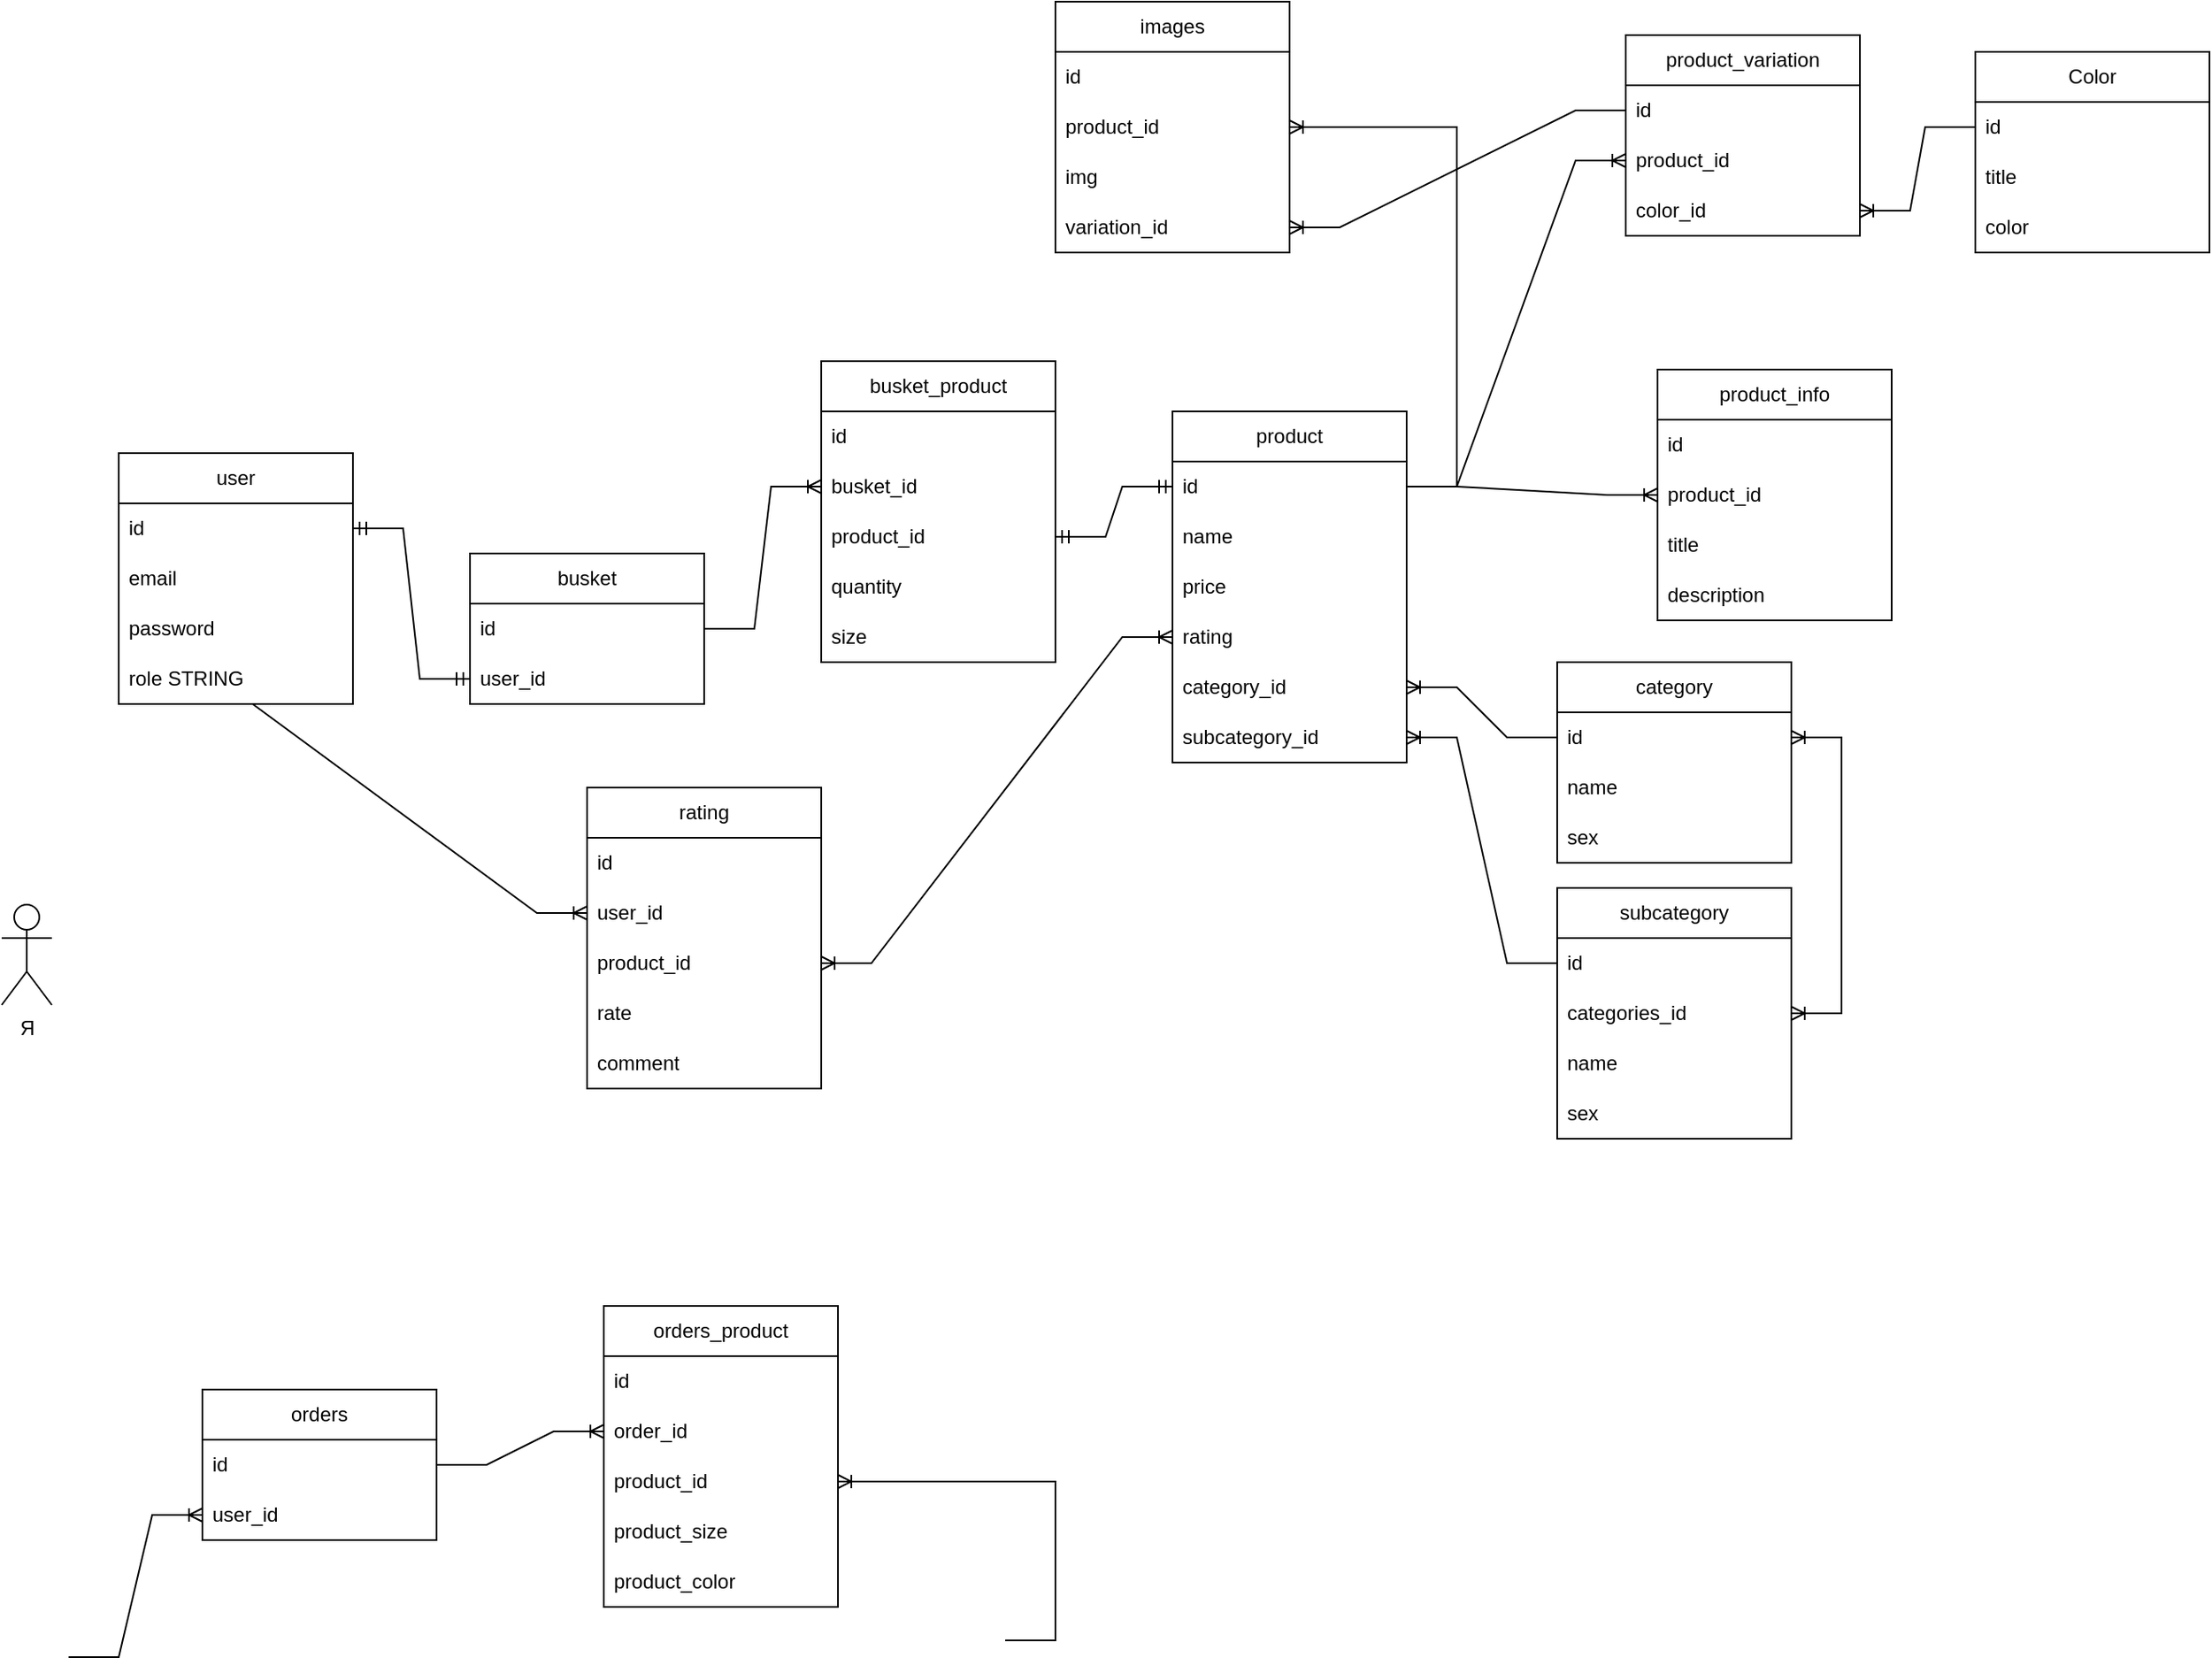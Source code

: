 <mxfile version="22.1.11" type="device">
  <diagram name="Сторінка-1" id="YkCIXC7knHmluyiYkISt">
    <mxGraphModel dx="1434" dy="780" grid="1" gridSize="10" guides="1" tooltips="1" connect="1" arrows="1" fold="1" page="1" pageScale="1" pageWidth="827" pageHeight="1169" math="0" shadow="0">
      <root>
        <mxCell id="0" />
        <mxCell id="1" parent="0" />
        <mxCell id="5MWL0-nEI8ZgV904CVtz-1" value="user" style="swimlane;fontStyle=0;childLayout=stackLayout;horizontal=1;startSize=30;horizontalStack=0;resizeParent=1;resizeParentMax=0;resizeLast=0;collapsible=1;marginBottom=0;whiteSpace=wrap;html=1;" parent="1" vertex="1">
          <mxGeometry x="150" y="310" width="140" height="150" as="geometry" />
        </mxCell>
        <mxCell id="5MWL0-nEI8ZgV904CVtz-2" value="id" style="text;strokeColor=none;fillColor=none;align=left;verticalAlign=middle;spacingLeft=4;spacingRight=4;overflow=hidden;points=[[0,0.5],[1,0.5]];portConstraint=eastwest;rotatable=0;whiteSpace=wrap;html=1;" parent="5MWL0-nEI8ZgV904CVtz-1" vertex="1">
          <mxGeometry y="30" width="140" height="30" as="geometry" />
        </mxCell>
        <mxCell id="5MWL0-nEI8ZgV904CVtz-3" value="email" style="text;strokeColor=none;fillColor=none;align=left;verticalAlign=middle;spacingLeft=4;spacingRight=4;overflow=hidden;points=[[0,0.5],[1,0.5]];portConstraint=eastwest;rotatable=0;whiteSpace=wrap;html=1;" parent="5MWL0-nEI8ZgV904CVtz-1" vertex="1">
          <mxGeometry y="60" width="140" height="30" as="geometry" />
        </mxCell>
        <mxCell id="5MWL0-nEI8ZgV904CVtz-4" value="password" style="text;strokeColor=none;fillColor=none;align=left;verticalAlign=middle;spacingLeft=4;spacingRight=4;overflow=hidden;points=[[0,0.5],[1,0.5]];portConstraint=eastwest;rotatable=0;whiteSpace=wrap;html=1;" parent="5MWL0-nEI8ZgV904CVtz-1" vertex="1">
          <mxGeometry y="90" width="140" height="30" as="geometry" />
        </mxCell>
        <mxCell id="5MWL0-nEI8ZgV904CVtz-5" value="role STRING" style="text;strokeColor=none;fillColor=none;align=left;verticalAlign=middle;spacingLeft=4;spacingRight=4;overflow=hidden;points=[[0,0.5],[1,0.5]];portConstraint=eastwest;rotatable=0;whiteSpace=wrap;html=1;" parent="5MWL0-nEI8ZgV904CVtz-1" vertex="1">
          <mxGeometry y="120" width="140" height="30" as="geometry" />
        </mxCell>
        <mxCell id="5MWL0-nEI8ZgV904CVtz-6" value="busket" style="swimlane;fontStyle=0;childLayout=stackLayout;horizontal=1;startSize=30;horizontalStack=0;resizeParent=1;resizeParentMax=0;resizeLast=0;collapsible=1;marginBottom=0;whiteSpace=wrap;html=1;" parent="1" vertex="1">
          <mxGeometry x="360" y="370" width="140" height="90" as="geometry" />
        </mxCell>
        <mxCell id="5MWL0-nEI8ZgV904CVtz-7" value="id" style="text;strokeColor=none;fillColor=none;align=left;verticalAlign=middle;spacingLeft=4;spacingRight=4;overflow=hidden;points=[[0,0.5],[1,0.5]];portConstraint=eastwest;rotatable=0;whiteSpace=wrap;html=1;" parent="5MWL0-nEI8ZgV904CVtz-6" vertex="1">
          <mxGeometry y="30" width="140" height="30" as="geometry" />
        </mxCell>
        <mxCell id="5MWL0-nEI8ZgV904CVtz-8" value="user_id" style="text;strokeColor=none;fillColor=none;align=left;verticalAlign=middle;spacingLeft=4;spacingRight=4;overflow=hidden;points=[[0,0.5],[1,0.5]];portConstraint=eastwest;rotatable=0;whiteSpace=wrap;html=1;" parent="5MWL0-nEI8ZgV904CVtz-6" vertex="1">
          <mxGeometry y="60" width="140" height="30" as="geometry" />
        </mxCell>
        <mxCell id="5MWL0-nEI8ZgV904CVtz-11" value="" style="edgeStyle=entityRelationEdgeStyle;fontSize=12;html=1;endArrow=ERmandOne;startArrow=ERmandOne;rounded=0;" parent="1" source="5MWL0-nEI8ZgV904CVtz-2" target="5MWL0-nEI8ZgV904CVtz-8" edge="1">
          <mxGeometry width="100" height="100" relative="1" as="geometry">
            <mxPoint x="350" y="640" as="sourcePoint" />
            <mxPoint x="450" y="540" as="targetPoint" />
          </mxGeometry>
        </mxCell>
        <mxCell id="5MWL0-nEI8ZgV904CVtz-12" value="product" style="swimlane;fontStyle=0;childLayout=stackLayout;horizontal=1;startSize=30;horizontalStack=0;resizeParent=1;resizeParentMax=0;resizeLast=0;collapsible=1;marginBottom=0;whiteSpace=wrap;html=1;" parent="1" vertex="1">
          <mxGeometry x="780" y="285" width="140" height="210" as="geometry" />
        </mxCell>
        <mxCell id="5MWL0-nEI8ZgV904CVtz-13" value="id" style="text;strokeColor=none;fillColor=none;align=left;verticalAlign=middle;spacingLeft=4;spacingRight=4;overflow=hidden;points=[[0,0.5],[1,0.5]];portConstraint=eastwest;rotatable=0;whiteSpace=wrap;html=1;" parent="5MWL0-nEI8ZgV904CVtz-12" vertex="1">
          <mxGeometry y="30" width="140" height="30" as="geometry" />
        </mxCell>
        <mxCell id="5MWL0-nEI8ZgV904CVtz-14" value="name" style="text;strokeColor=none;fillColor=none;align=left;verticalAlign=middle;spacingLeft=4;spacingRight=4;overflow=hidden;points=[[0,0.5],[1,0.5]];portConstraint=eastwest;rotatable=0;whiteSpace=wrap;html=1;" parent="5MWL0-nEI8ZgV904CVtz-12" vertex="1">
          <mxGeometry y="60" width="140" height="30" as="geometry" />
        </mxCell>
        <mxCell id="5MWL0-nEI8ZgV904CVtz-15" value="price" style="text;strokeColor=none;fillColor=none;align=left;verticalAlign=middle;spacingLeft=4;spacingRight=4;overflow=hidden;points=[[0,0.5],[1,0.5]];portConstraint=eastwest;rotatable=0;whiteSpace=wrap;html=1;" parent="5MWL0-nEI8ZgV904CVtz-12" vertex="1">
          <mxGeometry y="90" width="140" height="30" as="geometry" />
        </mxCell>
        <mxCell id="5MWL0-nEI8ZgV904CVtz-16" value="rating" style="text;strokeColor=none;fillColor=none;align=left;verticalAlign=middle;spacingLeft=4;spacingRight=4;overflow=hidden;points=[[0,0.5],[1,0.5]];portConstraint=eastwest;rotatable=0;whiteSpace=wrap;html=1;" parent="5MWL0-nEI8ZgV904CVtz-12" vertex="1">
          <mxGeometry y="120" width="140" height="30" as="geometry" />
        </mxCell>
        <mxCell id="5MWL0-nEI8ZgV904CVtz-18" value="category_id" style="text;strokeColor=none;fillColor=none;align=left;verticalAlign=middle;spacingLeft=4;spacingRight=4;overflow=hidden;points=[[0,0.5],[1,0.5]];portConstraint=eastwest;rotatable=0;whiteSpace=wrap;html=1;" parent="5MWL0-nEI8ZgV904CVtz-12" vertex="1">
          <mxGeometry y="150" width="140" height="30" as="geometry" />
        </mxCell>
        <mxCell id="vkrqikl-NQeGXm39CAuh-4" value="subcategory_id" style="text;strokeColor=none;fillColor=none;align=left;verticalAlign=middle;spacingLeft=4;spacingRight=4;overflow=hidden;points=[[0,0.5],[1,0.5]];portConstraint=eastwest;rotatable=0;whiteSpace=wrap;html=1;" parent="5MWL0-nEI8ZgV904CVtz-12" vertex="1">
          <mxGeometry y="180" width="140" height="30" as="geometry" />
        </mxCell>
        <mxCell id="5MWL0-nEI8ZgV904CVtz-20" value="category" style="swimlane;fontStyle=0;childLayout=stackLayout;horizontal=1;startSize=30;horizontalStack=0;resizeParent=1;resizeParentMax=0;resizeLast=0;collapsible=1;marginBottom=0;whiteSpace=wrap;html=1;" parent="1" vertex="1">
          <mxGeometry x="1010" y="435" width="140" height="120" as="geometry" />
        </mxCell>
        <mxCell id="5MWL0-nEI8ZgV904CVtz-21" value="id" style="text;strokeColor=none;fillColor=none;align=left;verticalAlign=middle;spacingLeft=4;spacingRight=4;overflow=hidden;points=[[0,0.5],[1,0.5]];portConstraint=eastwest;rotatable=0;whiteSpace=wrap;html=1;" parent="5MWL0-nEI8ZgV904CVtz-20" vertex="1">
          <mxGeometry y="30" width="140" height="30" as="geometry" />
        </mxCell>
        <mxCell id="5MWL0-nEI8ZgV904CVtz-22" value="name" style="text;strokeColor=none;fillColor=none;align=left;verticalAlign=middle;spacingLeft=4;spacingRight=4;overflow=hidden;points=[[0,0.5],[1,0.5]];portConstraint=eastwest;rotatable=0;whiteSpace=wrap;html=1;" parent="5MWL0-nEI8ZgV904CVtz-20" vertex="1">
          <mxGeometry y="60" width="140" height="30" as="geometry" />
        </mxCell>
        <mxCell id="mlr-rR-SufKsn7wQ95hr-1" value="sex" style="text;strokeColor=none;fillColor=none;align=left;verticalAlign=middle;spacingLeft=4;spacingRight=4;overflow=hidden;points=[[0,0.5],[1,0.5]];portConstraint=eastwest;rotatable=0;whiteSpace=wrap;html=1;" parent="5MWL0-nEI8ZgV904CVtz-20" vertex="1">
          <mxGeometry y="90" width="140" height="30" as="geometry" />
        </mxCell>
        <mxCell id="5MWL0-nEI8ZgV904CVtz-26" value="" style="edgeStyle=entityRelationEdgeStyle;fontSize=12;html=1;endArrow=ERoneToMany;rounded=0;" parent="1" source="5MWL0-nEI8ZgV904CVtz-21" target="5MWL0-nEI8ZgV904CVtz-18" edge="1">
          <mxGeometry width="100" height="100" relative="1" as="geometry">
            <mxPoint x="1280" y="600" as="sourcePoint" />
            <mxPoint x="1070" y="470" as="targetPoint" />
            <Array as="points">
              <mxPoint x="1120" y="815" />
              <mxPoint x="1150" y="570" />
              <mxPoint x="1050" y="570" />
              <mxPoint x="1080" y="570" />
              <mxPoint x="900" y="560" />
              <mxPoint x="1120" y="670" />
              <mxPoint x="1080" y="500" />
              <mxPoint x="1120" y="520" />
              <mxPoint x="1130" y="670" />
            </Array>
          </mxGeometry>
        </mxCell>
        <mxCell id="5MWL0-nEI8ZgV904CVtz-28" value="product_info" style="swimlane;fontStyle=0;childLayout=stackLayout;horizontal=1;startSize=30;horizontalStack=0;resizeParent=1;resizeParentMax=0;resizeLast=0;collapsible=1;marginBottom=0;whiteSpace=wrap;html=1;" parent="1" vertex="1">
          <mxGeometry x="1070" y="260" width="140" height="150" as="geometry" />
        </mxCell>
        <mxCell id="5MWL0-nEI8ZgV904CVtz-29" value="id" style="text;strokeColor=none;fillColor=none;align=left;verticalAlign=middle;spacingLeft=4;spacingRight=4;overflow=hidden;points=[[0,0.5],[1,0.5]];portConstraint=eastwest;rotatable=0;whiteSpace=wrap;html=1;" parent="5MWL0-nEI8ZgV904CVtz-28" vertex="1">
          <mxGeometry y="30" width="140" height="30" as="geometry" />
        </mxCell>
        <mxCell id="5MWL0-nEI8ZgV904CVtz-30" value="product_id" style="text;strokeColor=none;fillColor=none;align=left;verticalAlign=middle;spacingLeft=4;spacingRight=4;overflow=hidden;points=[[0,0.5],[1,0.5]];portConstraint=eastwest;rotatable=0;whiteSpace=wrap;html=1;" parent="5MWL0-nEI8ZgV904CVtz-28" vertex="1">
          <mxGeometry y="60" width="140" height="30" as="geometry" />
        </mxCell>
        <mxCell id="5MWL0-nEI8ZgV904CVtz-31" value="title" style="text;strokeColor=none;fillColor=none;align=left;verticalAlign=middle;spacingLeft=4;spacingRight=4;overflow=hidden;points=[[0,0.5],[1,0.5]];portConstraint=eastwest;rotatable=0;whiteSpace=wrap;html=1;" parent="5MWL0-nEI8ZgV904CVtz-28" vertex="1">
          <mxGeometry y="90" width="140" height="30" as="geometry" />
        </mxCell>
        <mxCell id="5MWL0-nEI8ZgV904CVtz-32" value="description" style="text;strokeColor=none;fillColor=none;align=left;verticalAlign=middle;spacingLeft=4;spacingRight=4;overflow=hidden;points=[[0,0.5],[1,0.5]];portConstraint=eastwest;rotatable=0;whiteSpace=wrap;html=1;" parent="5MWL0-nEI8ZgV904CVtz-28" vertex="1">
          <mxGeometry y="120" width="140" height="30" as="geometry" />
        </mxCell>
        <mxCell id="5MWL0-nEI8ZgV904CVtz-33" value="" style="edgeStyle=entityRelationEdgeStyle;fontSize=12;html=1;endArrow=ERoneToMany;rounded=0;" parent="1" source="5MWL0-nEI8ZgV904CVtz-13" target="5MWL0-nEI8ZgV904CVtz-30" edge="1">
          <mxGeometry width="100" height="100" relative="1" as="geometry">
            <mxPoint x="1090" y="720" as="sourcePoint" />
            <mxPoint x="1170" y="530" as="targetPoint" />
            <Array as="points">
              <mxPoint x="1370" y="820" />
              <mxPoint x="1370" y="675" />
              <mxPoint x="1330" y="505" />
              <mxPoint x="1370" y="525" />
              <mxPoint x="1380" y="675" />
            </Array>
          </mxGeometry>
        </mxCell>
        <mxCell id="5MWL0-nEI8ZgV904CVtz-34" value="busket_product" style="swimlane;fontStyle=0;childLayout=stackLayout;horizontal=1;startSize=30;horizontalStack=0;resizeParent=1;resizeParentMax=0;resizeLast=0;collapsible=1;marginBottom=0;whiteSpace=wrap;html=1;" parent="1" vertex="1">
          <mxGeometry x="570" y="255" width="140" height="180" as="geometry" />
        </mxCell>
        <mxCell id="5MWL0-nEI8ZgV904CVtz-35" value="id" style="text;strokeColor=none;fillColor=none;align=left;verticalAlign=middle;spacingLeft=4;spacingRight=4;overflow=hidden;points=[[0,0.5],[1,0.5]];portConstraint=eastwest;rotatable=0;whiteSpace=wrap;html=1;" parent="5MWL0-nEI8ZgV904CVtz-34" vertex="1">
          <mxGeometry y="30" width="140" height="30" as="geometry" />
        </mxCell>
        <mxCell id="5MWL0-nEI8ZgV904CVtz-36" value="busket_id" style="text;strokeColor=none;fillColor=none;align=left;verticalAlign=middle;spacingLeft=4;spacingRight=4;overflow=hidden;points=[[0,0.5],[1,0.5]];portConstraint=eastwest;rotatable=0;whiteSpace=wrap;html=1;" parent="5MWL0-nEI8ZgV904CVtz-34" vertex="1">
          <mxGeometry y="60" width="140" height="30" as="geometry" />
        </mxCell>
        <mxCell id="5MWL0-nEI8ZgV904CVtz-38" value="product_id" style="text;strokeColor=none;fillColor=none;align=left;verticalAlign=middle;spacingLeft=4;spacingRight=4;overflow=hidden;points=[[0,0.5],[1,0.5]];portConstraint=eastwest;rotatable=0;whiteSpace=wrap;html=1;" parent="5MWL0-nEI8ZgV904CVtz-34" vertex="1">
          <mxGeometry y="90" width="140" height="30" as="geometry" />
        </mxCell>
        <mxCell id="gnACn4G0oC28c5RjPpDY-5" value="quantity" style="text;strokeColor=none;fillColor=none;align=left;verticalAlign=middle;spacingLeft=4;spacingRight=4;overflow=hidden;points=[[0,0.5],[1,0.5]];portConstraint=eastwest;rotatable=0;whiteSpace=wrap;html=1;" parent="5MWL0-nEI8ZgV904CVtz-34" vertex="1">
          <mxGeometry y="120" width="140" height="30" as="geometry" />
        </mxCell>
        <mxCell id="mlr-rR-SufKsn7wQ95hr-2" value="size" style="text;strokeColor=none;fillColor=none;align=left;verticalAlign=middle;spacingLeft=4;spacingRight=4;overflow=hidden;points=[[0,0.5],[1,0.5]];portConstraint=eastwest;rotatable=0;whiteSpace=wrap;html=1;" parent="5MWL0-nEI8ZgV904CVtz-34" vertex="1">
          <mxGeometry y="150" width="140" height="30" as="geometry" />
        </mxCell>
        <mxCell id="5MWL0-nEI8ZgV904CVtz-42" value="" style="edgeStyle=entityRelationEdgeStyle;fontSize=12;html=1;endArrow=ERmandOne;startArrow=ERmandOne;rounded=0;" parent="1" source="5MWL0-nEI8ZgV904CVtz-38" target="5MWL0-nEI8ZgV904CVtz-13" edge="1">
          <mxGeometry width="100" height="100" relative="1" as="geometry">
            <mxPoint x="710" y="410" as="sourcePoint" />
            <mxPoint x="780" y="330" as="targetPoint" />
          </mxGeometry>
        </mxCell>
        <mxCell id="5MWL0-nEI8ZgV904CVtz-43" value="" style="edgeStyle=entityRelationEdgeStyle;fontSize=12;html=1;endArrow=ERoneToMany;rounded=0;" parent="1" source="5MWL0-nEI8ZgV904CVtz-7" target="5MWL0-nEI8ZgV904CVtz-36" edge="1">
          <mxGeometry width="100" height="100" relative="1" as="geometry">
            <mxPoint x="490" y="680" as="sourcePoint" />
            <mxPoint x="570" y="490" as="targetPoint" />
            <Array as="points">
              <mxPoint x="770" y="780" />
              <mxPoint x="770" y="635" />
              <mxPoint x="730" y="465" />
              <mxPoint x="770" y="485" />
              <mxPoint x="780" y="635" />
            </Array>
          </mxGeometry>
        </mxCell>
        <mxCell id="5MWL0-nEI8ZgV904CVtz-44" value="rating" style="swimlane;fontStyle=0;childLayout=stackLayout;horizontal=1;startSize=30;horizontalStack=0;resizeParent=1;resizeParentMax=0;resizeLast=0;collapsible=1;marginBottom=0;whiteSpace=wrap;html=1;" parent="1" vertex="1">
          <mxGeometry x="430" y="510" width="140" height="180" as="geometry" />
        </mxCell>
        <mxCell id="5MWL0-nEI8ZgV904CVtz-45" value="id" style="text;strokeColor=none;fillColor=none;align=left;verticalAlign=middle;spacingLeft=4;spacingRight=4;overflow=hidden;points=[[0,0.5],[1,0.5]];portConstraint=eastwest;rotatable=0;whiteSpace=wrap;html=1;" parent="5MWL0-nEI8ZgV904CVtz-44" vertex="1">
          <mxGeometry y="30" width="140" height="30" as="geometry" />
        </mxCell>
        <mxCell id="5MWL0-nEI8ZgV904CVtz-46" value="user_id" style="text;strokeColor=none;fillColor=none;align=left;verticalAlign=middle;spacingLeft=4;spacingRight=4;overflow=hidden;points=[[0,0.5],[1,0.5]];portConstraint=eastwest;rotatable=0;whiteSpace=wrap;html=1;" parent="5MWL0-nEI8ZgV904CVtz-44" vertex="1">
          <mxGeometry y="60" width="140" height="30" as="geometry" />
        </mxCell>
        <mxCell id="5MWL0-nEI8ZgV904CVtz-47" value="product_id" style="text;strokeColor=none;fillColor=none;align=left;verticalAlign=middle;spacingLeft=4;spacingRight=4;overflow=hidden;points=[[0,0.5],[1,0.5]];portConstraint=eastwest;rotatable=0;whiteSpace=wrap;html=1;" parent="5MWL0-nEI8ZgV904CVtz-44" vertex="1">
          <mxGeometry y="90" width="140" height="30" as="geometry" />
        </mxCell>
        <mxCell id="5MWL0-nEI8ZgV904CVtz-48" value="rate" style="text;strokeColor=none;fillColor=none;align=left;verticalAlign=middle;spacingLeft=4;spacingRight=4;overflow=hidden;points=[[0,0.5],[1,0.5]];portConstraint=eastwest;rotatable=0;whiteSpace=wrap;html=1;" parent="5MWL0-nEI8ZgV904CVtz-44" vertex="1">
          <mxGeometry y="120" width="140" height="30" as="geometry" />
        </mxCell>
        <mxCell id="mlr-rR-SufKsn7wQ95hr-16" value="comment" style="text;strokeColor=none;fillColor=none;align=left;verticalAlign=middle;spacingLeft=4;spacingRight=4;overflow=hidden;points=[[0,0.5],[1,0.5]];portConstraint=eastwest;rotatable=0;whiteSpace=wrap;html=1;" parent="5MWL0-nEI8ZgV904CVtz-44" vertex="1">
          <mxGeometry y="150" width="140" height="30" as="geometry" />
        </mxCell>
        <mxCell id="5MWL0-nEI8ZgV904CVtz-49" value="" style="edgeStyle=entityRelationEdgeStyle;fontSize=12;html=1;endArrow=ERoneToMany;rounded=0;" parent="1" target="5MWL0-nEI8ZgV904CVtz-46" edge="1">
          <mxGeometry width="100" height="100" relative="1" as="geometry">
            <mxPoint x="200" y="460" as="sourcePoint" />
            <mxPoint x="240" y="655" as="targetPoint" />
            <Array as="points">
              <mxPoint x="420" y="810" />
              <mxPoint x="420" y="665" />
              <mxPoint x="380" y="495" />
              <mxPoint x="420" y="515" />
              <mxPoint x="430" y="665" />
            </Array>
          </mxGeometry>
        </mxCell>
        <mxCell id="5MWL0-nEI8ZgV904CVtz-50" value="" style="edgeStyle=entityRelationEdgeStyle;fontSize=12;html=1;endArrow=ERoneToMany;startArrow=ERoneToMany;rounded=0;startFill=0;endFill=0;" parent="1" source="5MWL0-nEI8ZgV904CVtz-47" target="5MWL0-nEI8ZgV904CVtz-16" edge="1">
          <mxGeometry width="100" height="100" relative="1" as="geometry">
            <mxPoint x="450.94" y="615.99" as="sourcePoint" />
            <mxPoint x="780" y="460" as="targetPoint" />
          </mxGeometry>
        </mxCell>
        <mxCell id="gnACn4G0oC28c5RjPpDY-8" value="subcategory" style="swimlane;fontStyle=0;childLayout=stackLayout;horizontal=1;startSize=30;horizontalStack=0;resizeParent=1;resizeParentMax=0;resizeLast=0;collapsible=1;marginBottom=0;whiteSpace=wrap;html=1;" parent="1" vertex="1">
          <mxGeometry x="1010" y="570" width="140" height="150" as="geometry" />
        </mxCell>
        <mxCell id="gnACn4G0oC28c5RjPpDY-9" value="id" style="text;strokeColor=none;fillColor=none;align=left;verticalAlign=middle;spacingLeft=4;spacingRight=4;overflow=hidden;points=[[0,0.5],[1,0.5]];portConstraint=eastwest;rotatable=0;whiteSpace=wrap;html=1;" parent="gnACn4G0oC28c5RjPpDY-8" vertex="1">
          <mxGeometry y="30" width="140" height="30" as="geometry" />
        </mxCell>
        <mxCell id="gnACn4G0oC28c5RjPpDY-12" value="categories_id" style="text;strokeColor=none;fillColor=none;align=left;verticalAlign=middle;spacingLeft=4;spacingRight=4;overflow=hidden;points=[[0,0.5],[1,0.5]];portConstraint=eastwest;rotatable=0;whiteSpace=wrap;html=1;" parent="gnACn4G0oC28c5RjPpDY-8" vertex="1">
          <mxGeometry y="60" width="140" height="30" as="geometry" />
        </mxCell>
        <mxCell id="gnACn4G0oC28c5RjPpDY-10" value="name" style="text;strokeColor=none;fillColor=none;align=left;verticalAlign=middle;spacingLeft=4;spacingRight=4;overflow=hidden;points=[[0,0.5],[1,0.5]];portConstraint=eastwest;rotatable=0;whiteSpace=wrap;html=1;" parent="gnACn4G0oC28c5RjPpDY-8" vertex="1">
          <mxGeometry y="90" width="140" height="30" as="geometry" />
        </mxCell>
        <mxCell id="vkrqikl-NQeGXm39CAuh-9" value="sex" style="text;strokeColor=none;fillColor=none;align=left;verticalAlign=middle;spacingLeft=4;spacingRight=4;overflow=hidden;points=[[0,0.5],[1,0.5]];portConstraint=eastwest;rotatable=0;whiteSpace=wrap;html=1;" parent="gnACn4G0oC28c5RjPpDY-8" vertex="1">
          <mxGeometry y="120" width="140" height="30" as="geometry" />
        </mxCell>
        <mxCell id="gnACn4G0oC28c5RjPpDY-13" value="" style="fontSize=12;html=1;endArrow=ERoneToMany;rounded=0;edgeStyle=entityRelationEdgeStyle;elbow=vertical;" parent="1" source="gnACn4G0oC28c5RjPpDY-9" target="vkrqikl-NQeGXm39CAuh-4" edge="1">
          <mxGeometry width="100" height="100" relative="1" as="geometry">
            <mxPoint x="720" y="625" as="sourcePoint" />
            <mxPoint x="770" y="480" as="targetPoint" />
            <Array as="points">
              <mxPoint x="760" y="550" />
              <mxPoint x="880" y="590" />
            </Array>
          </mxGeometry>
        </mxCell>
        <mxCell id="gnACn4G0oC28c5RjPpDY-14" value="Я" style="shape=umlActor;verticalLabelPosition=bottom;verticalAlign=top;html=1;outlineConnect=0;" parent="1" vertex="1">
          <mxGeometry x="80" y="580" width="30" height="60" as="geometry" />
        </mxCell>
        <mxCell id="gnACn4G0oC28c5RjPpDY-15" value="images" style="swimlane;fontStyle=0;childLayout=stackLayout;horizontal=1;startSize=30;horizontalStack=0;resizeParent=1;resizeParentMax=0;resizeLast=0;collapsible=1;marginBottom=0;whiteSpace=wrap;html=1;" parent="1" vertex="1">
          <mxGeometry x="710" y="40" width="140" height="150" as="geometry" />
        </mxCell>
        <mxCell id="gnACn4G0oC28c5RjPpDY-16" value="id" style="text;strokeColor=none;fillColor=none;align=left;verticalAlign=middle;spacingLeft=4;spacingRight=4;overflow=hidden;points=[[0,0.5],[1,0.5]];portConstraint=eastwest;rotatable=0;whiteSpace=wrap;html=1;" parent="gnACn4G0oC28c5RjPpDY-15" vertex="1">
          <mxGeometry y="30" width="140" height="30" as="geometry" />
        </mxCell>
        <mxCell id="gnACn4G0oC28c5RjPpDY-17" value="product_id" style="text;strokeColor=none;fillColor=none;align=left;verticalAlign=middle;spacingLeft=4;spacingRight=4;overflow=hidden;points=[[0,0.5],[1,0.5]];portConstraint=eastwest;rotatable=0;whiteSpace=wrap;html=1;" parent="gnACn4G0oC28c5RjPpDY-15" vertex="1">
          <mxGeometry y="60" width="140" height="30" as="geometry" />
        </mxCell>
        <mxCell id="gnACn4G0oC28c5RjPpDY-18" value="img" style="text;strokeColor=none;fillColor=none;align=left;verticalAlign=middle;spacingLeft=4;spacingRight=4;overflow=hidden;points=[[0,0.5],[1,0.5]];portConstraint=eastwest;rotatable=0;whiteSpace=wrap;html=1;" parent="gnACn4G0oC28c5RjPpDY-15" vertex="1">
          <mxGeometry y="90" width="140" height="30" as="geometry" />
        </mxCell>
        <mxCell id="vkrqikl-NQeGXm39CAuh-10" value="variation_id" style="text;strokeColor=none;fillColor=none;align=left;verticalAlign=middle;spacingLeft=4;spacingRight=4;overflow=hidden;points=[[0,0.5],[1,0.5]];portConstraint=eastwest;rotatable=0;whiteSpace=wrap;html=1;" parent="gnACn4G0oC28c5RjPpDY-15" vertex="1">
          <mxGeometry y="120" width="140" height="30" as="geometry" />
        </mxCell>
        <mxCell id="gnACn4G0oC28c5RjPpDY-19" value="" style="edgeStyle=entityRelationEdgeStyle;fontSize=12;html=1;endArrow=ERoneToMany;rounded=0;" parent="1" source="5MWL0-nEI8ZgV904CVtz-13" target="gnACn4G0oC28c5RjPpDY-17" edge="1">
          <mxGeometry width="100" height="100" relative="1" as="geometry">
            <mxPoint x="950" y="425" as="sourcePoint" />
            <mxPoint x="1020" y="370" as="targetPoint" />
            <Array as="points">
              <mxPoint x="1400" y="915" />
              <mxPoint x="1400" y="770" />
              <mxPoint x="1360" y="600" />
              <mxPoint x="1400" y="620" />
              <mxPoint x="1410" y="770" />
            </Array>
          </mxGeometry>
        </mxCell>
        <mxCell id="gnACn4G0oC28c5RjPpDY-23" value="orders" style="swimlane;fontStyle=0;childLayout=stackLayout;horizontal=1;startSize=30;horizontalStack=0;resizeParent=1;resizeParentMax=0;resizeLast=0;collapsible=1;marginBottom=0;whiteSpace=wrap;html=1;" parent="1" vertex="1">
          <mxGeometry x="200" y="870" width="140" height="90" as="geometry" />
        </mxCell>
        <mxCell id="gnACn4G0oC28c5RjPpDY-24" value="id" style="text;strokeColor=none;fillColor=none;align=left;verticalAlign=middle;spacingLeft=4;spacingRight=4;overflow=hidden;points=[[0,0.5],[1,0.5]];portConstraint=eastwest;rotatable=0;whiteSpace=wrap;html=1;" parent="gnACn4G0oC28c5RjPpDY-23" vertex="1">
          <mxGeometry y="30" width="140" height="30" as="geometry" />
        </mxCell>
        <mxCell id="gnACn4G0oC28c5RjPpDY-25" value="user_id" style="text;strokeColor=none;fillColor=none;align=left;verticalAlign=middle;spacingLeft=4;spacingRight=4;overflow=hidden;points=[[0,0.5],[1,0.5]];portConstraint=eastwest;rotatable=0;whiteSpace=wrap;html=1;" parent="gnACn4G0oC28c5RjPpDY-23" vertex="1">
          <mxGeometry y="60" width="140" height="30" as="geometry" />
        </mxCell>
        <mxCell id="gnACn4G0oC28c5RjPpDY-28" value="orders_product" style="swimlane;fontStyle=0;childLayout=stackLayout;horizontal=1;startSize=30;horizontalStack=0;resizeParent=1;resizeParentMax=0;resizeLast=0;collapsible=1;marginBottom=0;whiteSpace=wrap;html=1;" parent="1" vertex="1">
          <mxGeometry x="440" y="820" width="140" height="180" as="geometry" />
        </mxCell>
        <mxCell id="gnACn4G0oC28c5RjPpDY-29" value="id" style="text;strokeColor=none;fillColor=none;align=left;verticalAlign=middle;spacingLeft=4;spacingRight=4;overflow=hidden;points=[[0,0.5],[1,0.5]];portConstraint=eastwest;rotatable=0;whiteSpace=wrap;html=1;" parent="gnACn4G0oC28c5RjPpDY-28" vertex="1">
          <mxGeometry y="30" width="140" height="30" as="geometry" />
        </mxCell>
        <mxCell id="gnACn4G0oC28c5RjPpDY-31" value="order_id" style="text;strokeColor=none;fillColor=none;align=left;verticalAlign=middle;spacingLeft=4;spacingRight=4;overflow=hidden;points=[[0,0.5],[1,0.5]];portConstraint=eastwest;rotatable=0;whiteSpace=wrap;html=1;" parent="gnACn4G0oC28c5RjPpDY-28" vertex="1">
          <mxGeometry y="60" width="140" height="30" as="geometry" />
        </mxCell>
        <mxCell id="gnACn4G0oC28c5RjPpDY-30" value="product_id" style="text;strokeColor=none;fillColor=none;align=left;verticalAlign=middle;spacingLeft=4;spacingRight=4;overflow=hidden;points=[[0,0.5],[1,0.5]];portConstraint=eastwest;rotatable=0;whiteSpace=wrap;html=1;" parent="gnACn4G0oC28c5RjPpDY-28" vertex="1">
          <mxGeometry y="90" width="140" height="30" as="geometry" />
        </mxCell>
        <mxCell id="gnACn4G0oC28c5RjPpDY-33" value="product_size" style="text;strokeColor=none;fillColor=none;align=left;verticalAlign=middle;spacingLeft=4;spacingRight=4;overflow=hidden;points=[[0,0.5],[1,0.5]];portConstraint=eastwest;rotatable=0;whiteSpace=wrap;html=1;" parent="gnACn4G0oC28c5RjPpDY-28" vertex="1">
          <mxGeometry y="120" width="140" height="30" as="geometry" />
        </mxCell>
        <mxCell id="gnACn4G0oC28c5RjPpDY-34" value="product_color" style="text;strokeColor=none;fillColor=none;align=left;verticalAlign=middle;spacingLeft=4;spacingRight=4;overflow=hidden;points=[[0,0.5],[1,0.5]];portConstraint=eastwest;rotatable=0;whiteSpace=wrap;html=1;" parent="gnACn4G0oC28c5RjPpDY-28" vertex="1">
          <mxGeometry y="150" width="140" height="30" as="geometry" />
        </mxCell>
        <mxCell id="gnACn4G0oC28c5RjPpDY-32" value="" style="edgeStyle=entityRelationEdgeStyle;fontSize=12;html=1;endArrow=ERoneToMany;rounded=0;" parent="1" source="gnACn4G0oC28c5RjPpDY-24" target="gnACn4G0oC28c5RjPpDY-31" edge="1">
          <mxGeometry width="100" height="100" relative="1" as="geometry">
            <mxPoint x="599.5" y="995" as="sourcePoint" />
            <mxPoint x="660.5" y="830" as="targetPoint" />
            <Array as="points">
              <mxPoint x="1049.5" y="1485" />
              <mxPoint x="1049.5" y="1340" />
              <mxPoint x="1009.5" y="1170" />
              <mxPoint x="1049.5" y="1190" />
              <mxPoint x="1059.5" y="1340" />
            </Array>
          </mxGeometry>
        </mxCell>
        <mxCell id="gnACn4G0oC28c5RjPpDY-35" value="" style="edgeStyle=entityRelationEdgeStyle;fontSize=12;html=1;endArrow=ERoneToMany;rounded=0;" parent="1" target="gnACn4G0oC28c5RjPpDY-25" edge="1">
          <mxGeometry width="100" height="100" relative="1" as="geometry">
            <mxPoint x="120" y="1030" as="sourcePoint" />
            <mxPoint x="130" y="980" as="targetPoint" />
            <Array as="points">
              <mxPoint x="739.5" y="1570" />
              <mxPoint x="739.5" y="1425" />
              <mxPoint x="699.5" y="1255" />
              <mxPoint x="739.5" y="1275" />
              <mxPoint x="749.5" y="1425" />
            </Array>
          </mxGeometry>
        </mxCell>
        <mxCell id="gnACn4G0oC28c5RjPpDY-36" value="" style="edgeStyle=entityRelationEdgeStyle;fontSize=12;html=1;endArrow=ERoneToMany;rounded=0;" parent="1" target="gnACn4G0oC28c5RjPpDY-30" edge="1">
          <mxGeometry width="100" height="100" relative="1" as="geometry">
            <mxPoint x="680" y="1020" as="sourcePoint" />
            <mxPoint x="740" y="910" as="targetPoint" />
            <Array as="points">
              <mxPoint x="1279.5" y="1535" />
              <mxPoint x="1279.5" y="1390" />
              <mxPoint x="1239.5" y="1220" />
              <mxPoint x="1279.5" y="1240" />
              <mxPoint x="1289.5" y="1390" />
            </Array>
          </mxGeometry>
        </mxCell>
        <mxCell id="mlr-rR-SufKsn7wQ95hr-3" value="Color" style="swimlane;fontStyle=0;childLayout=stackLayout;horizontal=1;startSize=30;horizontalStack=0;resizeParent=1;resizeParentMax=0;resizeLast=0;collapsible=1;marginBottom=0;whiteSpace=wrap;html=1;" parent="1" vertex="1">
          <mxGeometry x="1260" y="70" width="140" height="120" as="geometry" />
        </mxCell>
        <mxCell id="mlr-rR-SufKsn7wQ95hr-4" value="id" style="text;strokeColor=none;fillColor=none;align=left;verticalAlign=middle;spacingLeft=4;spacingRight=4;overflow=hidden;points=[[0,0.5],[1,0.5]];portConstraint=eastwest;rotatable=0;whiteSpace=wrap;html=1;" parent="mlr-rR-SufKsn7wQ95hr-3" vertex="1">
          <mxGeometry y="30" width="140" height="30" as="geometry" />
        </mxCell>
        <mxCell id="mlr-rR-SufKsn7wQ95hr-6" value="title" style="text;strokeColor=none;fillColor=none;align=left;verticalAlign=middle;spacingLeft=4;spacingRight=4;overflow=hidden;points=[[0,0.5],[1,0.5]];portConstraint=eastwest;rotatable=0;whiteSpace=wrap;html=1;" parent="mlr-rR-SufKsn7wQ95hr-3" vertex="1">
          <mxGeometry y="60" width="140" height="30" as="geometry" />
        </mxCell>
        <mxCell id="mlr-rR-SufKsn7wQ95hr-7" value="color" style="text;strokeColor=none;fillColor=none;align=left;verticalAlign=middle;spacingLeft=4;spacingRight=4;overflow=hidden;points=[[0,0.5],[1,0.5]];portConstraint=eastwest;rotatable=0;whiteSpace=wrap;html=1;" parent="mlr-rR-SufKsn7wQ95hr-3" vertex="1">
          <mxGeometry y="90" width="140" height="30" as="geometry" />
        </mxCell>
        <mxCell id="mlr-rR-SufKsn7wQ95hr-8" value="product_variation" style="swimlane;fontStyle=0;childLayout=stackLayout;horizontal=1;startSize=30;horizontalStack=0;resizeParent=1;resizeParentMax=0;resizeLast=0;collapsible=1;marginBottom=0;whiteSpace=wrap;html=1;" parent="1" vertex="1">
          <mxGeometry x="1051" y="60" width="140" height="120" as="geometry" />
        </mxCell>
        <mxCell id="mlr-rR-SufKsn7wQ95hr-9" value="id" style="text;strokeColor=none;fillColor=none;align=left;verticalAlign=middle;spacingLeft=4;spacingRight=4;overflow=hidden;points=[[0,0.5],[1,0.5]];portConstraint=eastwest;rotatable=0;whiteSpace=wrap;html=1;" parent="mlr-rR-SufKsn7wQ95hr-8" vertex="1">
          <mxGeometry y="30" width="140" height="30" as="geometry" />
        </mxCell>
        <mxCell id="mlr-rR-SufKsn7wQ95hr-10" value="product_id" style="text;strokeColor=none;fillColor=none;align=left;verticalAlign=middle;spacingLeft=4;spacingRight=4;overflow=hidden;points=[[0,0.5],[1,0.5]];portConstraint=eastwest;rotatable=0;whiteSpace=wrap;html=1;" parent="mlr-rR-SufKsn7wQ95hr-8" vertex="1">
          <mxGeometry y="60" width="140" height="30" as="geometry" />
        </mxCell>
        <mxCell id="mlr-rR-SufKsn7wQ95hr-11" value="color_id" style="text;strokeColor=none;fillColor=none;align=left;verticalAlign=middle;spacingLeft=4;spacingRight=4;overflow=hidden;points=[[0,0.5],[1,0.5]];portConstraint=eastwest;rotatable=0;whiteSpace=wrap;html=1;" parent="mlr-rR-SufKsn7wQ95hr-8" vertex="1">
          <mxGeometry y="90" width="140" height="30" as="geometry" />
        </mxCell>
        <mxCell id="mlr-rR-SufKsn7wQ95hr-14" value="" style="edgeStyle=entityRelationEdgeStyle;fontSize=12;html=1;endArrow=ERoneToMany;rounded=0;" parent="1" source="5MWL0-nEI8ZgV904CVtz-13" target="mlr-rR-SufKsn7wQ95hr-10" edge="1">
          <mxGeometry width="100" height="100" relative="1" as="geometry">
            <mxPoint x="890" y="240" as="sourcePoint" />
            <mxPoint x="951" y="75" as="targetPoint" />
            <Array as="points">
              <mxPoint x="1340" y="730" />
              <mxPoint x="1340" y="585" />
              <mxPoint x="1300" y="415" />
              <mxPoint x="1340" y="435" />
              <mxPoint x="1350" y="585" />
            </Array>
          </mxGeometry>
        </mxCell>
        <mxCell id="mlr-rR-SufKsn7wQ95hr-15" value="" style="edgeStyle=entityRelationEdgeStyle;fontSize=12;html=1;endArrow=ERoneToMany;rounded=0;" parent="1" source="mlr-rR-SufKsn7wQ95hr-4" target="mlr-rR-SufKsn7wQ95hr-11" edge="1">
          <mxGeometry width="100" height="100" relative="1" as="geometry">
            <mxPoint x="470" y="215" as="sourcePoint" />
            <mxPoint x="390" y="-10" as="targetPoint" />
            <Array as="points">
              <mxPoint x="890" y="615" />
              <mxPoint x="890" y="470" />
              <mxPoint x="850" y="300" />
              <mxPoint x="890" y="320" />
              <mxPoint x="900" y="470" />
            </Array>
          </mxGeometry>
        </mxCell>
        <mxCell id="vkrqikl-NQeGXm39CAuh-5" value="" style="edgeStyle=entityRelationEdgeStyle;fontSize=12;html=1;endArrow=ERoneToMany;startArrow=ERoneToMany;rounded=0;startFill=0;endFill=0;" parent="1" source="gnACn4G0oC28c5RjPpDY-12" target="5MWL0-nEI8ZgV904CVtz-21" edge="1">
          <mxGeometry width="100" height="100" relative="1" as="geometry">
            <mxPoint x="1070" y="775" as="sourcePoint" />
            <mxPoint x="1280" y="580" as="targetPoint" />
          </mxGeometry>
        </mxCell>
        <mxCell id="vkrqikl-NQeGXm39CAuh-7" value="" style="edgeStyle=entityRelationEdgeStyle;fontSize=12;html=1;endArrow=ERoneToMany;rounded=0;" parent="1" source="mlr-rR-SufKsn7wQ95hr-9" target="vkrqikl-NQeGXm39CAuh-10" edge="1">
          <mxGeometry width="100" height="100" relative="1" as="geometry">
            <mxPoint x="450" y="40" as="sourcePoint" />
            <mxPoint x="651" y="90" as="targetPoint" />
            <Array as="points">
              <mxPoint x="-189" y="390" />
              <mxPoint x="-189" y="245" />
              <mxPoint x="-229" y="75" />
              <mxPoint x="-189" y="95" />
              <mxPoint x="-179" y="245" />
            </Array>
          </mxGeometry>
        </mxCell>
      </root>
    </mxGraphModel>
  </diagram>
</mxfile>

